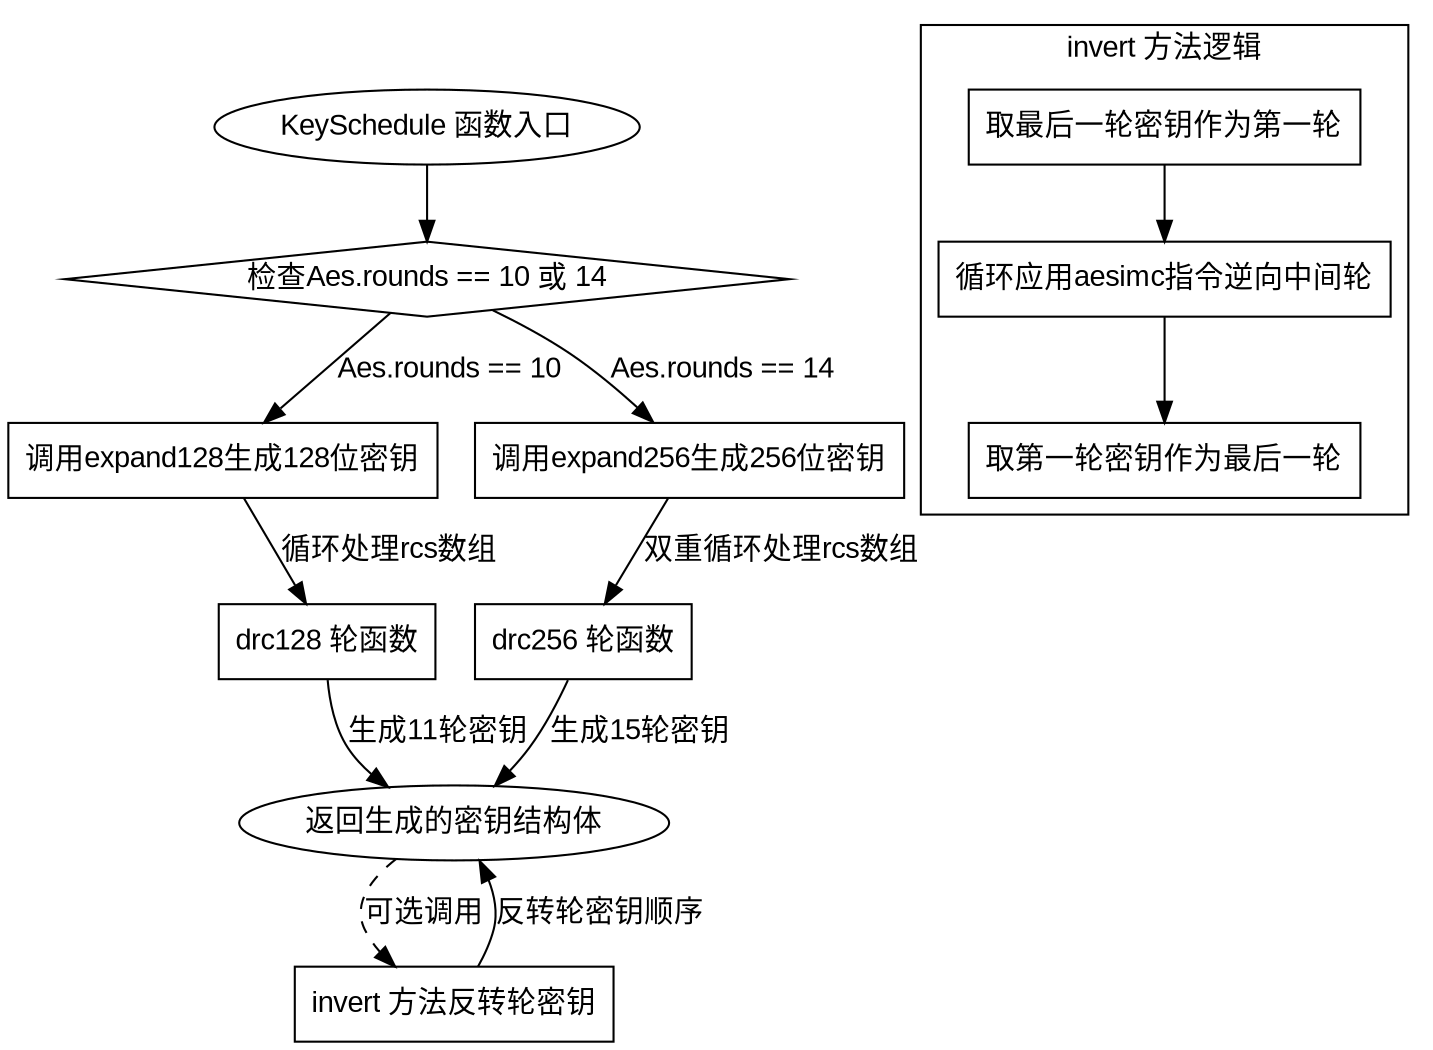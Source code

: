 
digraph KeySchedule {
    graph [fontname="Arial", rankdir=TB];
    node [fontname="Arial", shape=box];
    edge [fontname="Arial"];

    start [label="KeySchedule 函数入口", shape=ellipse];
    check_rounds [label="检查Aes.rounds == 10 或 14", shape=diamond];
    expand128 [label="调用expand128生成128位密钥"];
    expand256 [label="调用expand256生成256位密钥"];
    drc128_call [label="drc128 轮函数"];
    drc256_call [label="drc256 轮函数"];
    invert_method [label="invert 方法反转轮密钥"];
    end [label="返回生成的密钥结构体", shape=ellipse];

    start -> check_rounds;
    
    check_rounds -> expand128 [label="Aes.rounds == 10"];
    check_rounds -> expand256 [label="Aes.rounds == 14"];
    
    expand128 -> drc128_call [label="循环处理rcs数组"];
    expand256 -> drc256_call [label="双重循环处理rcs数组"];
    
    drc128_call -> end [label="生成11轮密钥"];
    drc256_call -> end [label="生成15轮密钥"];
    
    invert_method -> end [label="反转轮密钥顺序"];
    
    subgraph cluster_invert {
        label="invert 方法逻辑";
        invert_entry [label="取最后一轮密钥作为第一轮"];
        aesimc_loop [label="循环应用aesimc指令逆向中间轮"];
        invert_exit [label="取第一轮密钥作为最后一轮"];
        invert_entry -> aesimc_loop -> invert_exit;
    }
    
    end -> invert_method [label="可选调用", style=dashed];
}
